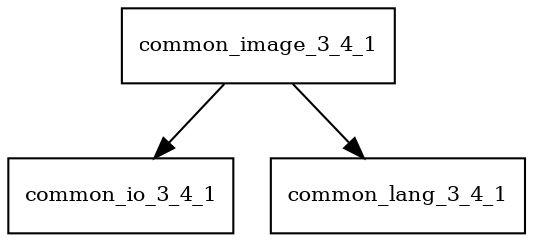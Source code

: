 digraph common_image_3_4_1_dependencies {
  node [shape = box, fontsize=10.0];
  common_image_3_4_1 -> common_io_3_4_1;
  common_image_3_4_1 -> common_lang_3_4_1;
}
